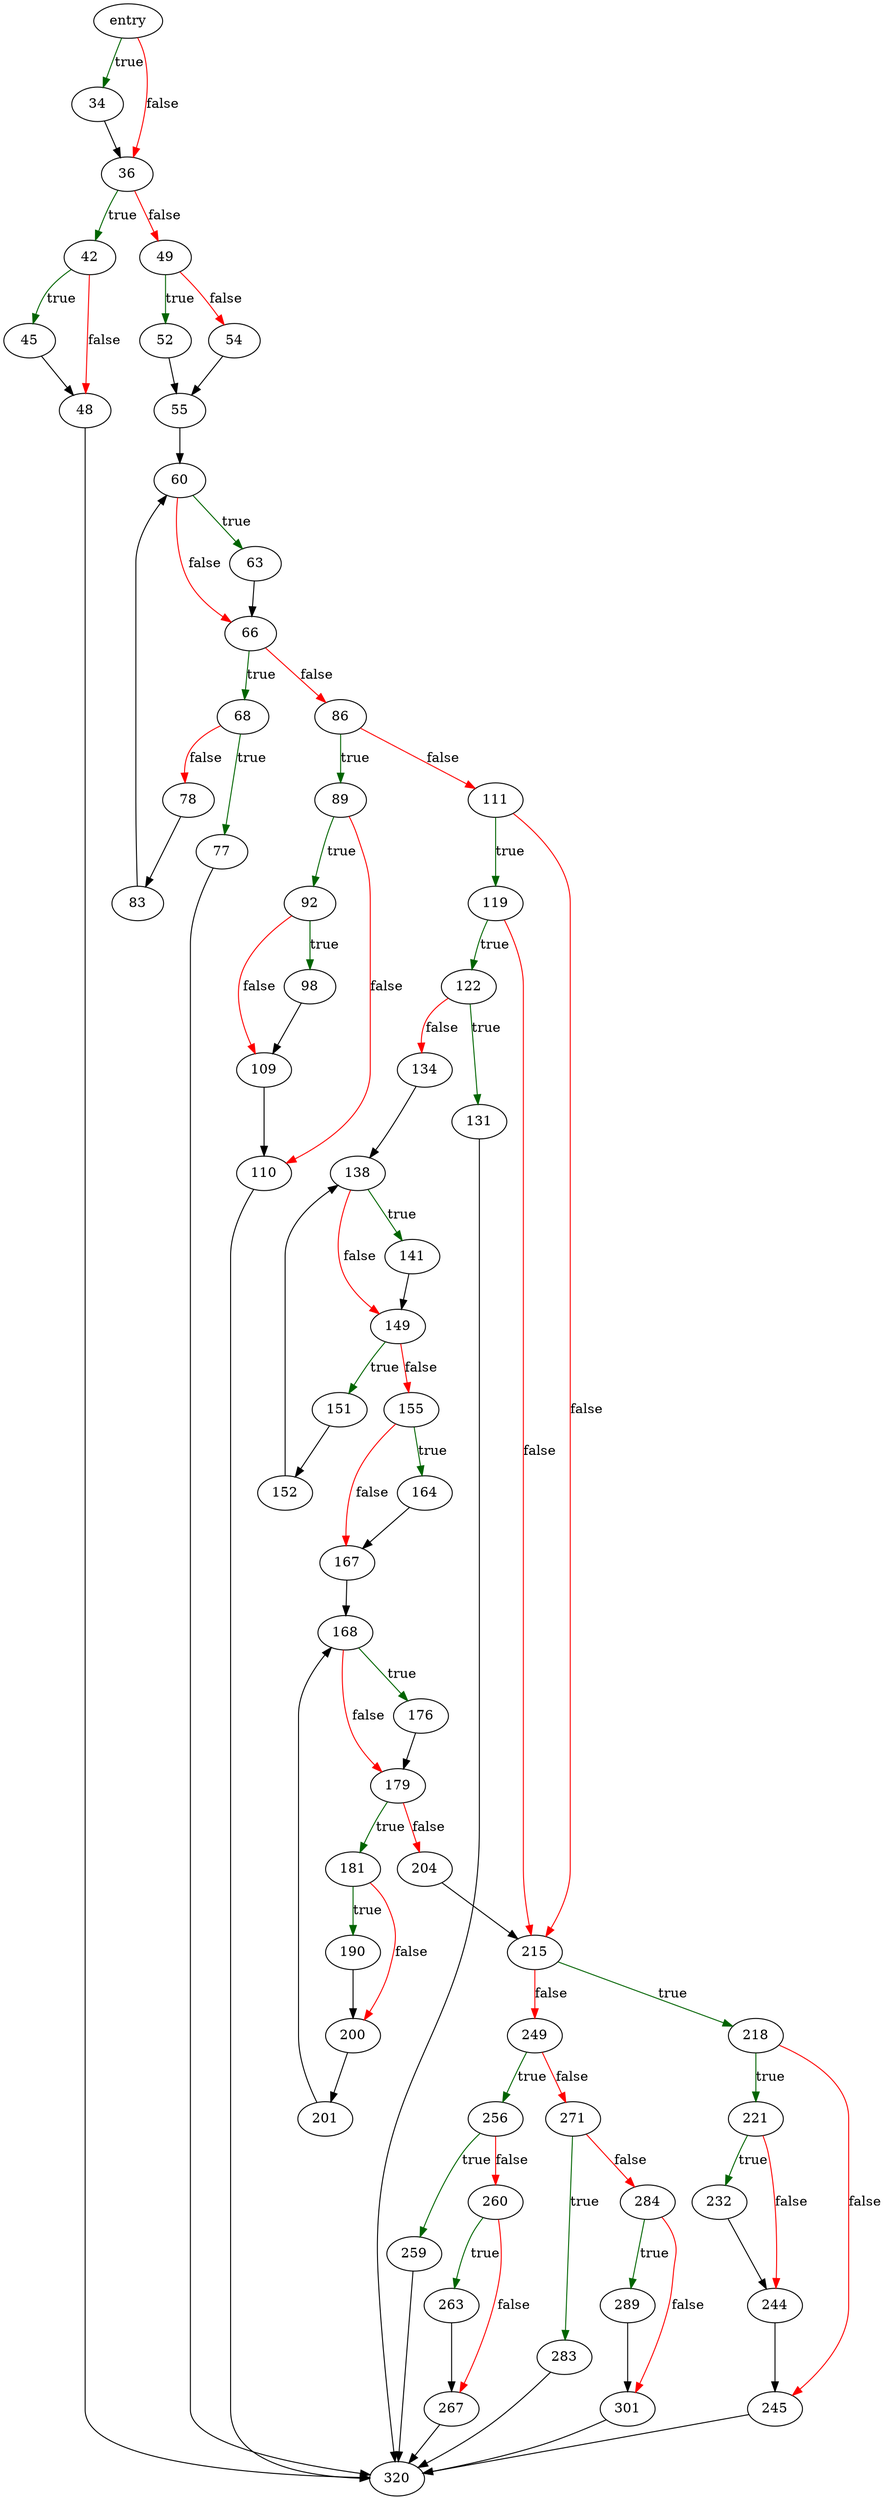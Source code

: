 digraph "sqlite3LoadExtension" {
	// Node definitions.
	4 [label=entry];
	34;
	36;
	42;
	45;
	48;
	49;
	52;
	54;
	55;
	60;
	63;
	66;
	68;
	77;
	78;
	83;
	86;
	89;
	92;
	98;
	109;
	110;
	111;
	119;
	122;
	131;
	134;
	138;
	141;
	149;
	151;
	152;
	155;
	164;
	167;
	168;
	176;
	179;
	181;
	190;
	200;
	201;
	204;
	215;
	218;
	221;
	232;
	244;
	245;
	249;
	256;
	259;
	260;
	263;
	267;
	271;
	283;
	284;
	289;
	301;
	320;

	// Edge definitions.
	4 -> 34 [
		color=darkgreen
		label=true
	];
	4 -> 36 [
		color=red
		label=false
	];
	34 -> 36;
	36 -> 42 [
		color=darkgreen
		label=true
	];
	36 -> 49 [
		color=red
		label=false
	];
	42 -> 45 [
		color=darkgreen
		label=true
	];
	42 -> 48 [
		color=red
		label=false
	];
	45 -> 48;
	48 -> 320;
	49 -> 52 [
		color=darkgreen
		label=true
	];
	49 -> 54 [
		color=red
		label=false
	];
	52 -> 55;
	54 -> 55;
	55 -> 60;
	60 -> 63 [
		color=darkgreen
		label=true
	];
	60 -> 66 [
		color=red
		label=false
	];
	63 -> 66;
	66 -> 68 [
		color=darkgreen
		label=true
	];
	66 -> 86 [
		color=red
		label=false
	];
	68 -> 77 [
		color=darkgreen
		label=true
	];
	68 -> 78 [
		color=red
		label=false
	];
	77 -> 320;
	78 -> 83;
	83 -> 60;
	86 -> 89 [
		color=darkgreen
		label=true
	];
	86 -> 111 [
		color=red
		label=false
	];
	89 -> 92 [
		color=darkgreen
		label=true
	];
	89 -> 110 [
		color=red
		label=false
	];
	92 -> 98 [
		color=darkgreen
		label=true
	];
	92 -> 109 [
		color=red
		label=false
	];
	98 -> 109;
	109 -> 110;
	110 -> 320;
	111 -> 119 [
		color=darkgreen
		label=true
	];
	111 -> 215 [
		color=red
		label=false
	];
	119 -> 122 [
		color=darkgreen
		label=true
	];
	119 -> 215 [
		color=red
		label=false
	];
	122 -> 131 [
		color=darkgreen
		label=true
	];
	122 -> 134 [
		color=red
		label=false
	];
	131 -> 320;
	134 -> 138;
	138 -> 141 [
		color=darkgreen
		label=true
	];
	138 -> 149 [
		color=red
		label=false
	];
	141 -> 149;
	149 -> 151 [
		color=darkgreen
		label=true
	];
	149 -> 155 [
		color=red
		label=false
	];
	151 -> 152;
	152 -> 138;
	155 -> 164 [
		color=darkgreen
		label=true
	];
	155 -> 167 [
		color=red
		label=false
	];
	164 -> 167;
	167 -> 168;
	168 -> 176 [
		color=darkgreen
		label=true
	];
	168 -> 179 [
		color=red
		label=false
	];
	176 -> 179;
	179 -> 181 [
		color=darkgreen
		label=true
	];
	179 -> 204 [
		color=red
		label=false
	];
	181 -> 190 [
		color=darkgreen
		label=true
	];
	181 -> 200 [
		color=red
		label=false
	];
	190 -> 200;
	200 -> 201;
	201 -> 168;
	204 -> 215;
	215 -> 218 [
		color=darkgreen
		label=true
	];
	215 -> 249 [
		color=red
		label=false
	];
	218 -> 221 [
		color=darkgreen
		label=true
	];
	218 -> 245 [
		color=red
		label=false
	];
	221 -> 232 [
		color=darkgreen
		label=true
	];
	221 -> 244 [
		color=red
		label=false
	];
	232 -> 244;
	244 -> 245;
	245 -> 320;
	249 -> 256 [
		color=darkgreen
		label=true
	];
	249 -> 271 [
		color=red
		label=false
	];
	256 -> 259 [
		color=darkgreen
		label=true
	];
	256 -> 260 [
		color=red
		label=false
	];
	259 -> 320;
	260 -> 263 [
		color=darkgreen
		label=true
	];
	260 -> 267 [
		color=red
		label=false
	];
	263 -> 267;
	267 -> 320;
	271 -> 283 [
		color=darkgreen
		label=true
	];
	271 -> 284 [
		color=red
		label=false
	];
	283 -> 320;
	284 -> 289 [
		color=darkgreen
		label=true
	];
	284 -> 301 [
		color=red
		label=false
	];
	289 -> 301;
	301 -> 320;
}